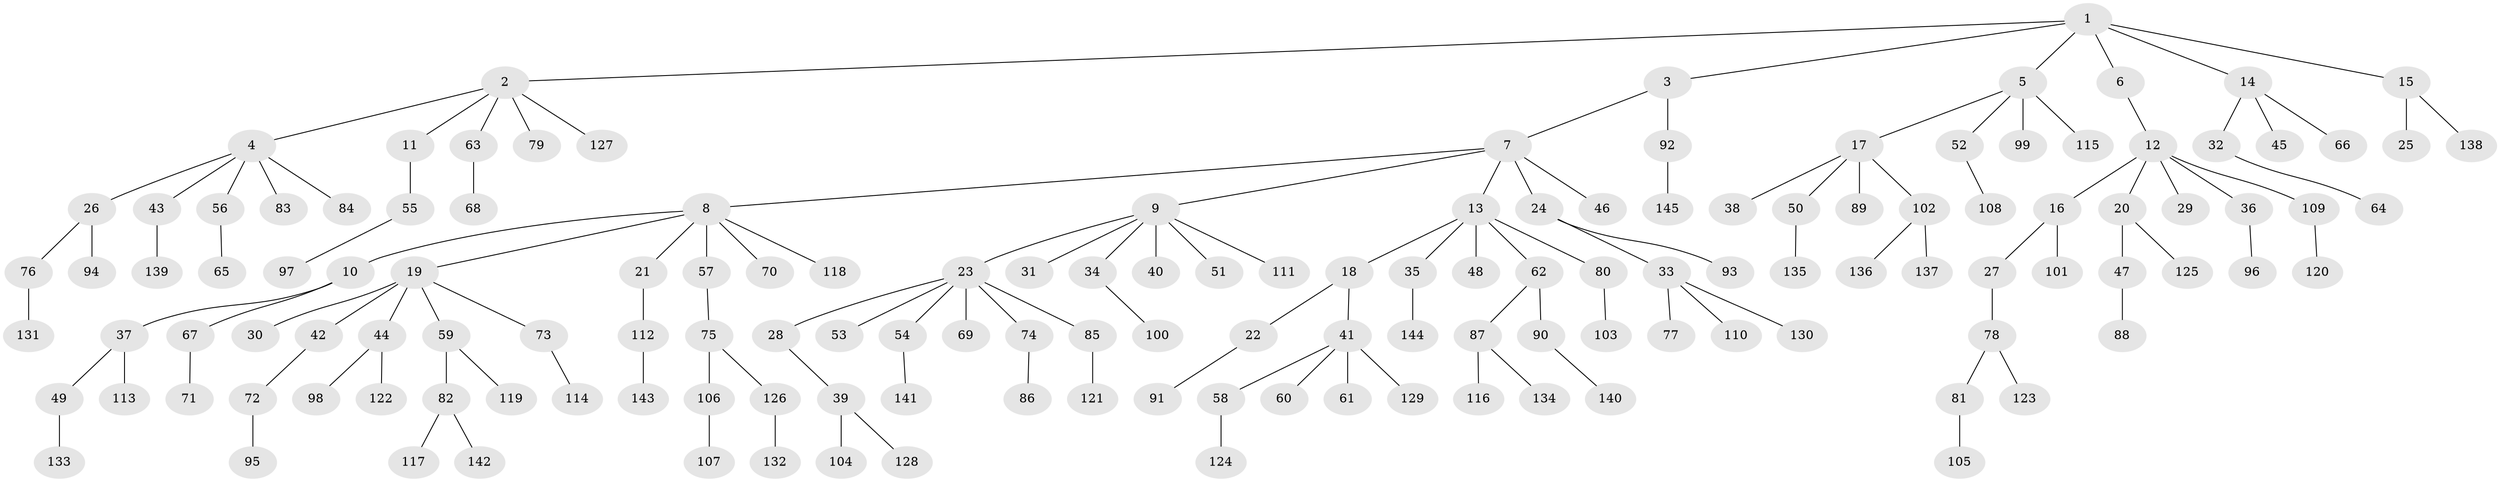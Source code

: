 // Generated by graph-tools (version 1.1) at 2025/50/03/09/25 03:50:25]
// undirected, 145 vertices, 144 edges
graph export_dot {
graph [start="1"]
  node [color=gray90,style=filled];
  1;
  2;
  3;
  4;
  5;
  6;
  7;
  8;
  9;
  10;
  11;
  12;
  13;
  14;
  15;
  16;
  17;
  18;
  19;
  20;
  21;
  22;
  23;
  24;
  25;
  26;
  27;
  28;
  29;
  30;
  31;
  32;
  33;
  34;
  35;
  36;
  37;
  38;
  39;
  40;
  41;
  42;
  43;
  44;
  45;
  46;
  47;
  48;
  49;
  50;
  51;
  52;
  53;
  54;
  55;
  56;
  57;
  58;
  59;
  60;
  61;
  62;
  63;
  64;
  65;
  66;
  67;
  68;
  69;
  70;
  71;
  72;
  73;
  74;
  75;
  76;
  77;
  78;
  79;
  80;
  81;
  82;
  83;
  84;
  85;
  86;
  87;
  88;
  89;
  90;
  91;
  92;
  93;
  94;
  95;
  96;
  97;
  98;
  99;
  100;
  101;
  102;
  103;
  104;
  105;
  106;
  107;
  108;
  109;
  110;
  111;
  112;
  113;
  114;
  115;
  116;
  117;
  118;
  119;
  120;
  121;
  122;
  123;
  124;
  125;
  126;
  127;
  128;
  129;
  130;
  131;
  132;
  133;
  134;
  135;
  136;
  137;
  138;
  139;
  140;
  141;
  142;
  143;
  144;
  145;
  1 -- 2;
  1 -- 3;
  1 -- 5;
  1 -- 6;
  1 -- 14;
  1 -- 15;
  2 -- 4;
  2 -- 11;
  2 -- 63;
  2 -- 79;
  2 -- 127;
  3 -- 7;
  3 -- 92;
  4 -- 26;
  4 -- 43;
  4 -- 56;
  4 -- 83;
  4 -- 84;
  5 -- 17;
  5 -- 52;
  5 -- 99;
  5 -- 115;
  6 -- 12;
  7 -- 8;
  7 -- 9;
  7 -- 13;
  7 -- 24;
  7 -- 46;
  8 -- 10;
  8 -- 19;
  8 -- 21;
  8 -- 57;
  8 -- 70;
  8 -- 118;
  9 -- 23;
  9 -- 31;
  9 -- 34;
  9 -- 40;
  9 -- 51;
  9 -- 111;
  10 -- 37;
  10 -- 67;
  11 -- 55;
  12 -- 16;
  12 -- 20;
  12 -- 29;
  12 -- 36;
  12 -- 109;
  13 -- 18;
  13 -- 35;
  13 -- 48;
  13 -- 62;
  13 -- 80;
  14 -- 32;
  14 -- 45;
  14 -- 66;
  15 -- 25;
  15 -- 138;
  16 -- 27;
  16 -- 101;
  17 -- 38;
  17 -- 50;
  17 -- 89;
  17 -- 102;
  18 -- 22;
  18 -- 41;
  19 -- 30;
  19 -- 42;
  19 -- 44;
  19 -- 59;
  19 -- 73;
  20 -- 47;
  20 -- 125;
  21 -- 112;
  22 -- 91;
  23 -- 28;
  23 -- 53;
  23 -- 54;
  23 -- 69;
  23 -- 74;
  23 -- 85;
  24 -- 33;
  24 -- 93;
  26 -- 76;
  26 -- 94;
  27 -- 78;
  28 -- 39;
  32 -- 64;
  33 -- 77;
  33 -- 110;
  33 -- 130;
  34 -- 100;
  35 -- 144;
  36 -- 96;
  37 -- 49;
  37 -- 113;
  39 -- 104;
  39 -- 128;
  41 -- 58;
  41 -- 60;
  41 -- 61;
  41 -- 129;
  42 -- 72;
  43 -- 139;
  44 -- 98;
  44 -- 122;
  47 -- 88;
  49 -- 133;
  50 -- 135;
  52 -- 108;
  54 -- 141;
  55 -- 97;
  56 -- 65;
  57 -- 75;
  58 -- 124;
  59 -- 82;
  59 -- 119;
  62 -- 87;
  62 -- 90;
  63 -- 68;
  67 -- 71;
  72 -- 95;
  73 -- 114;
  74 -- 86;
  75 -- 106;
  75 -- 126;
  76 -- 131;
  78 -- 81;
  78 -- 123;
  80 -- 103;
  81 -- 105;
  82 -- 117;
  82 -- 142;
  85 -- 121;
  87 -- 116;
  87 -- 134;
  90 -- 140;
  92 -- 145;
  102 -- 136;
  102 -- 137;
  106 -- 107;
  109 -- 120;
  112 -- 143;
  126 -- 132;
}
